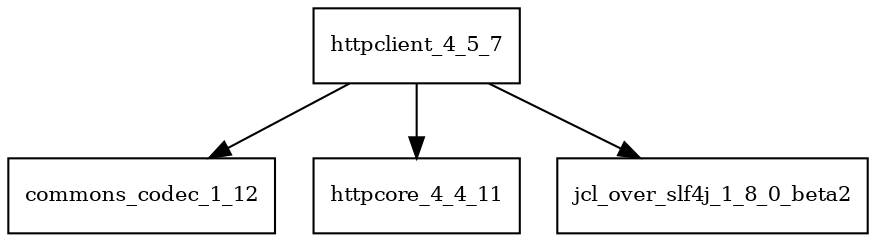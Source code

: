 digraph httpclient_4_5_7_dependencies {
  node [shape = box, fontsize=10.0];
  httpclient_4_5_7 -> commons_codec_1_12;
  httpclient_4_5_7 -> httpcore_4_4_11;
  httpclient_4_5_7 -> jcl_over_slf4j_1_8_0_beta2;
}
